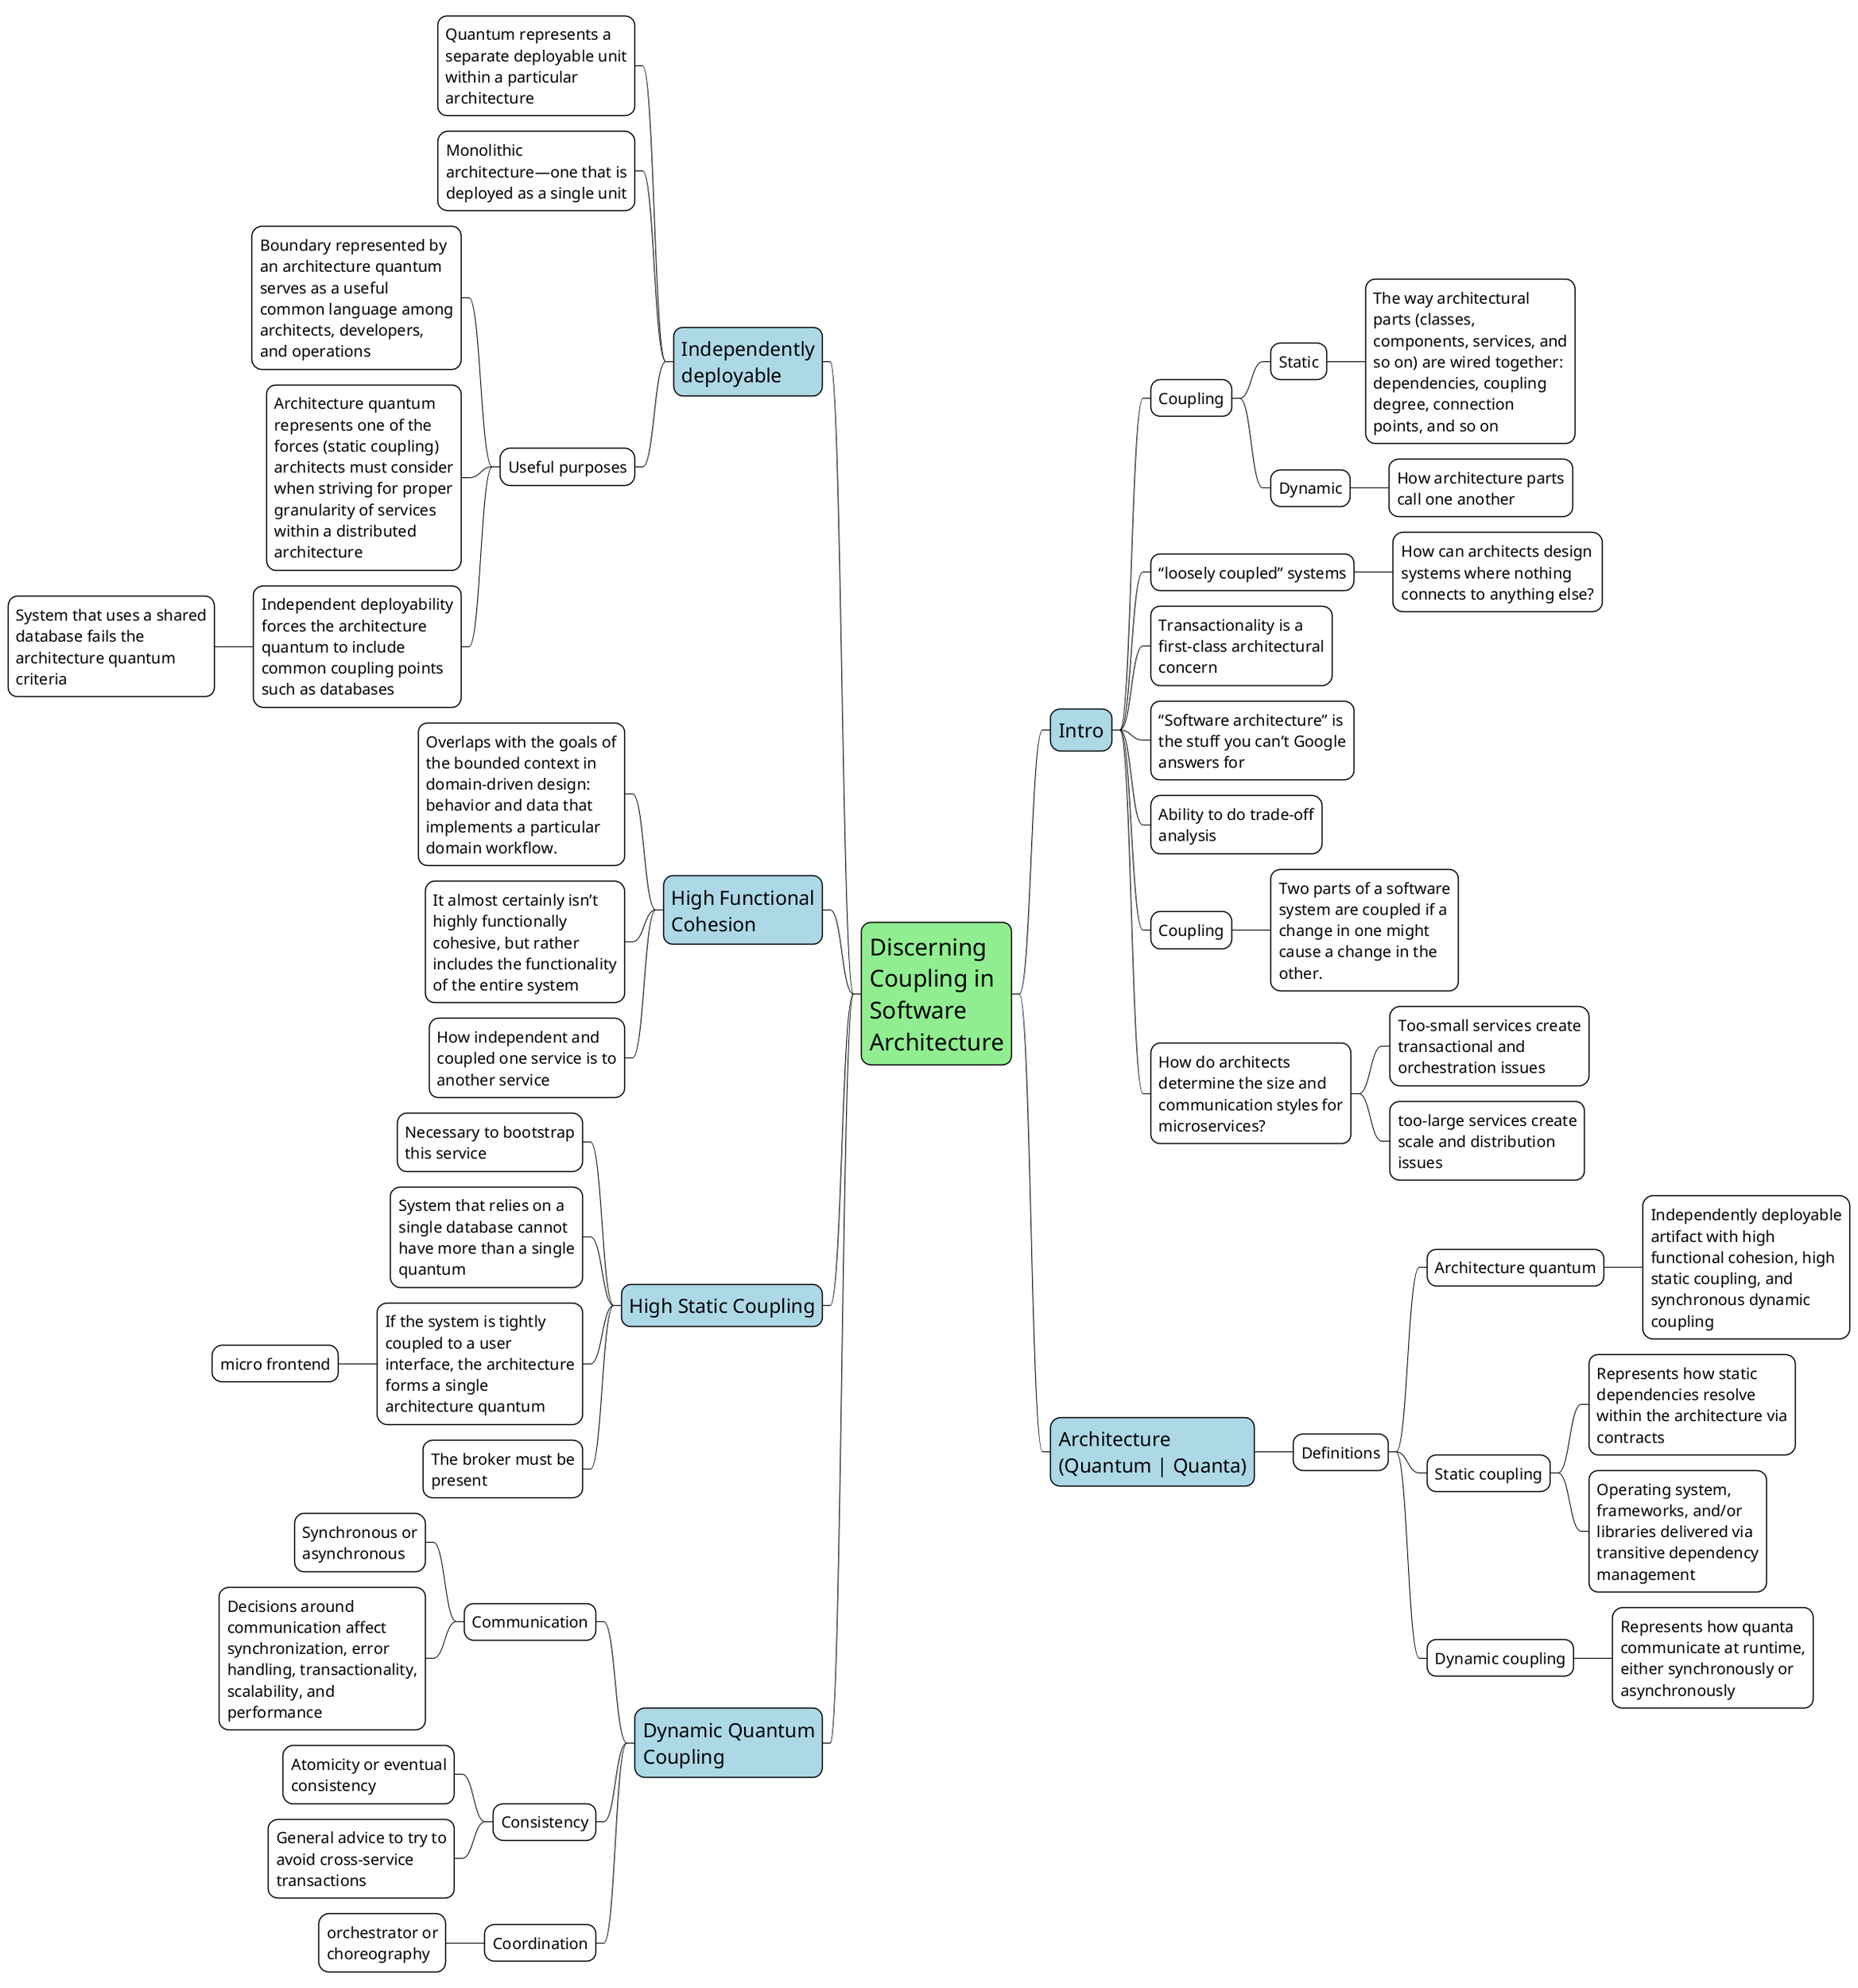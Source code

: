 @startmindmap
<style>
node {
    MaximumWidth 250
    FontSize 20
    BackgroundColor white
    LineColor black
}

rootNode {
    FontSize 30
    BackgroundColor lightgreen
}

:depth(1) {
    FontSize 25
    BackgroundColor lightblue
}

arrow {
    LineColor black
}
</style>

* Discerning Coupling in Software Architecture

** Intro
*** Coupling
**** Static
***** The way architectural parts (classes, components, services, and so on) are wired together: dependencies, coupling degree, connection points, and so on
**** Dynamic
***** How architecture parts call one another
*** “loosely coupled” systems
**** How can architects design systems where nothing connects to anything else?
*** Transactionality is a first-class architectural concern
*** “Software architecture” is the stuff you can’t Google answers for
*** Ability to do trade-off analysis
*** Coupling
**** Two parts of a software system are coupled if a change in one might cause a change in the other.
*** How do architects determine the size and communication styles for microservices?
**** Too-small services create transactional and orchestration issues
**** too-large services create scale and distribution issues

** Architecture (Quantum | Quanta)
*** Definitions
**** Architecture quantum
***** Independently deployable artifact with high functional cohesion, high static coupling, and synchronous dynamic coupling
**** Static coupling
***** Represents how static dependencies resolve within the architecture via contracts
***** Operating system, frameworks, and/or libraries delivered via transitive dependency management
**** Dynamic coupling
***** Represents how quanta communicate at runtime, either synchronously or asynchronously

left side

** Independently deployable
*** Quantum represents a separate deployable unit within a particular architecture
*** Monolithic architecture—one that is deployed as a single unit
*** Useful purposes
**** Boundary represented by an architecture quantum serves as a useful common language among architects, developers, and operations
**** Architecture quantum represents one of the forces (static coupling) architects must consider when striving for proper granularity of services within a distributed architecture
**** Independent deployability forces the architecture quantum to include common coupling points such as databases
***** System that uses a shared database fails the architecture quantum criteria

** High Functional Cohesion
*** Overlaps with the goals of the bounded context in domain-driven design: behavior and data that implements a particular domain workflow.
*** It almost certainly isn’t highly functionally cohesive, but rather includes the functionality of the entire system
*** How independent and coupled one service is to another service

** High Static Coupling
*** Necessary to bootstrap this service
*** System that relies on a single database cannot have more than a single quantum
*** If the system is tightly coupled to a user interface, the architecture forms a single architecture quantum
**** micro frontend
*** The broker must be present

** Dynamic Quantum Coupling
*** Communication
**** Synchronous or asynchronous
**** Decisions around communication affect synchronization, error handling, transactionality, scalability, and performance
*** Consistency
**** Atomicity or eventual consistency
**** General advice to try to avoid cross-service transactions
*** Coordination
**** orchestrator or choreography
@endmindmap
